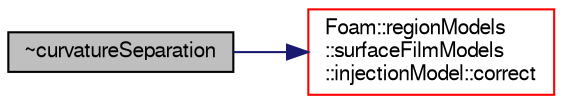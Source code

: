 digraph "~curvatureSeparation"
{
  bgcolor="transparent";
  edge [fontname="FreeSans",fontsize="10",labelfontname="FreeSans",labelfontsize="10"];
  node [fontname="FreeSans",fontsize="10",shape=record];
  rankdir="LR";
  Node75 [label="~curvatureSeparation",height=0.2,width=0.4,color="black", fillcolor="grey75", style="filled", fontcolor="black"];
  Node75 -> Node76 [color="midnightblue",fontsize="10",style="solid",fontname="FreeSans"];
  Node76 [label="Foam::regionModels\l::surfaceFilmModels\l::injectionModel::correct",height=0.2,width=0.4,color="red",URL="$a29102.html#a3ae44b28050c3aa494c1d8e18cf618c1",tooltip="Correct. "];
}
